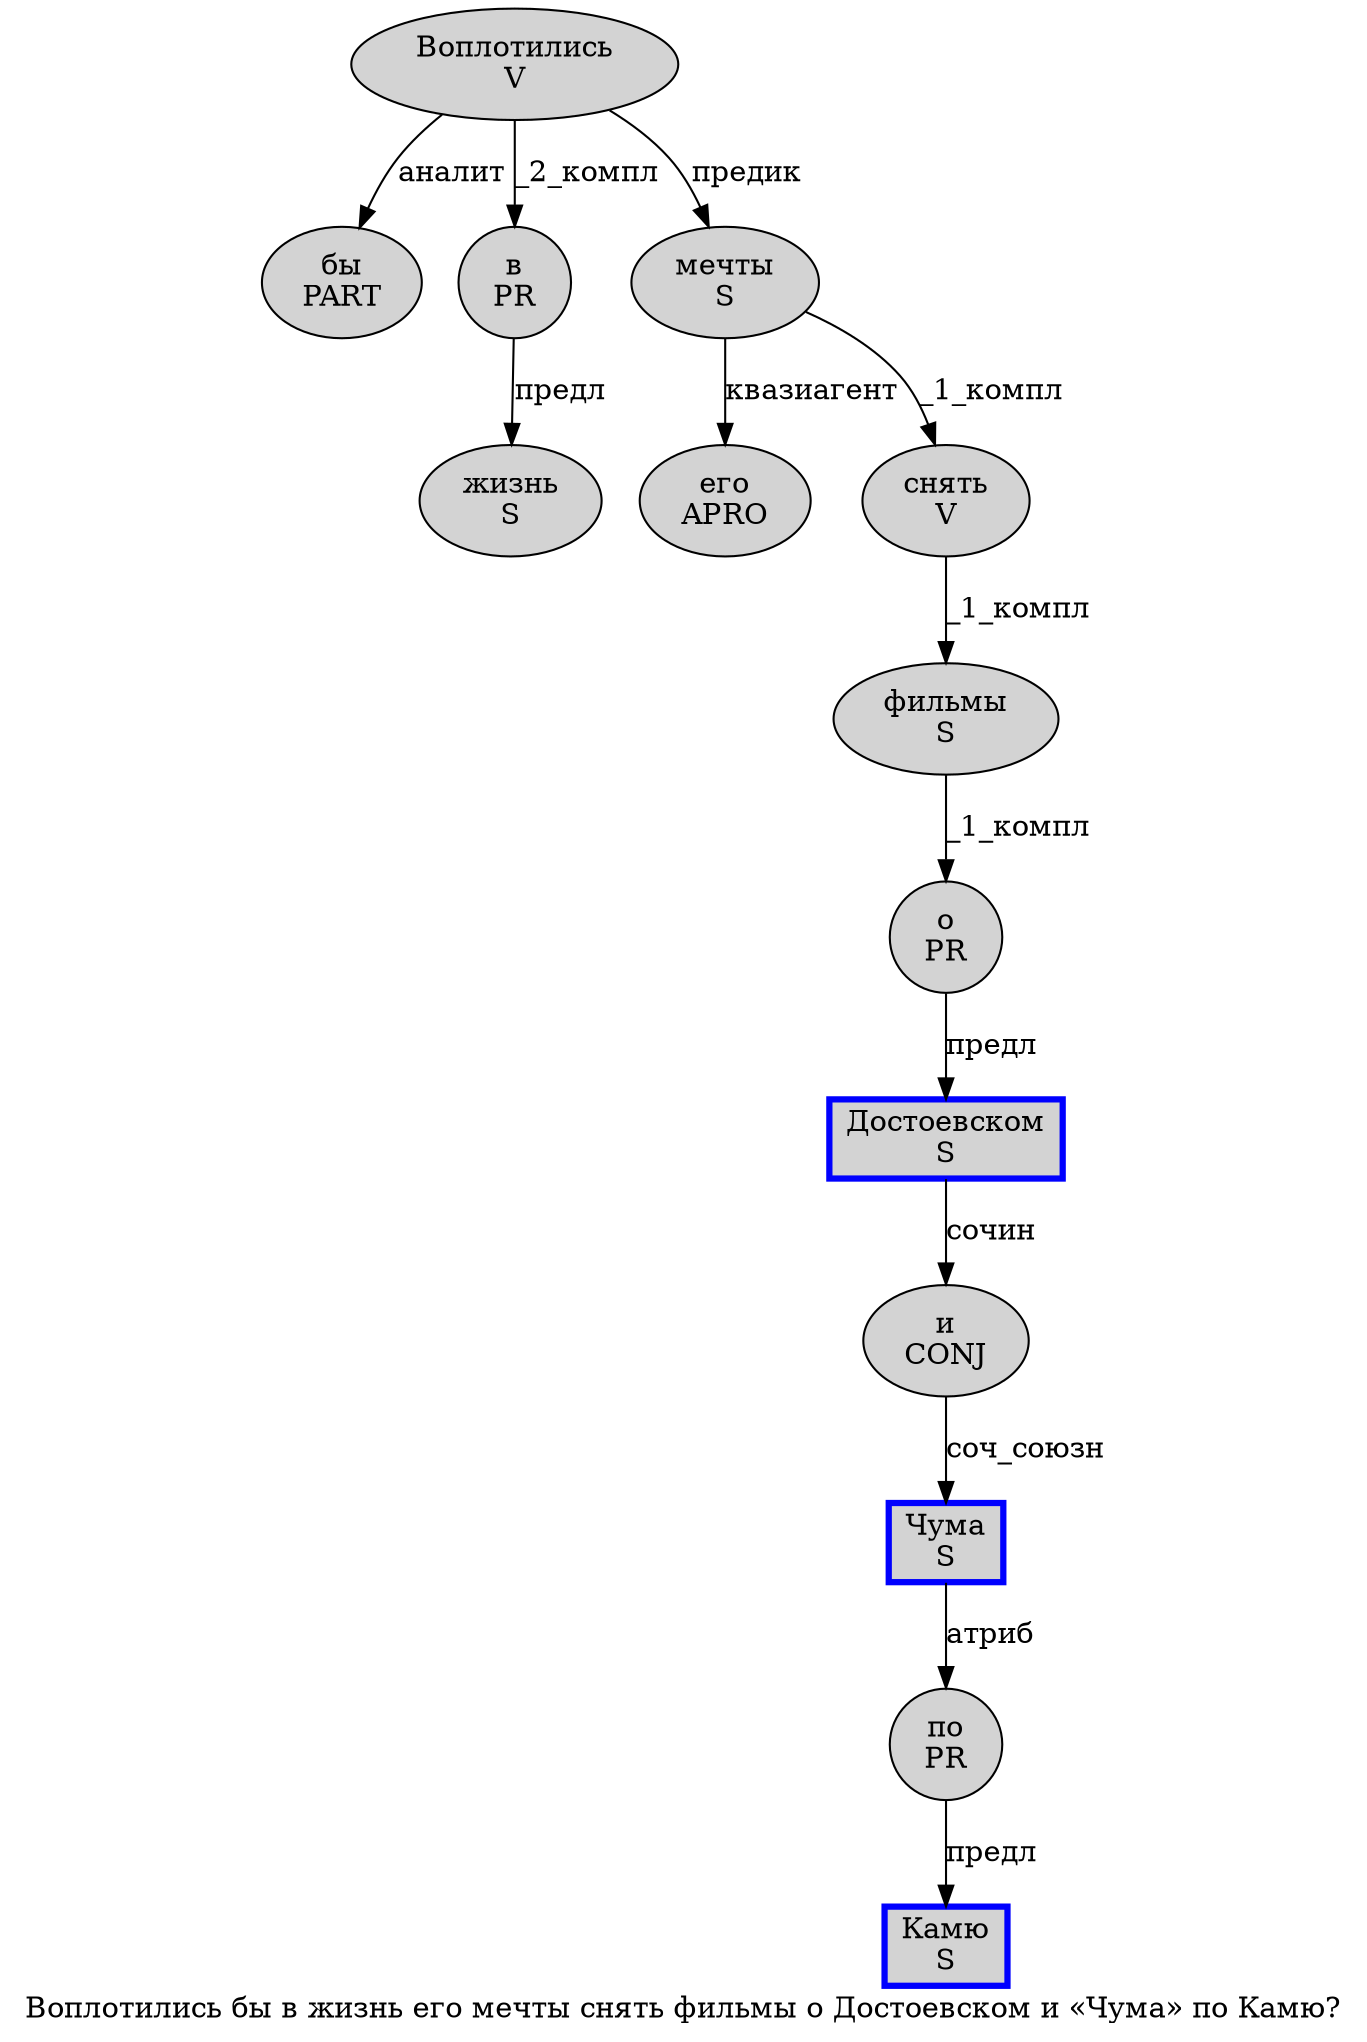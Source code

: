 digraph SENTENCE_2149 {
	graph [label="Воплотились бы в жизнь его мечты снять фильмы о Достоевском и «Чума» по Камю?"]
	node [style=filled]
		0 [label="Воплотились
V" color="" fillcolor=lightgray penwidth=1 shape=ellipse]
		1 [label="бы
PART" color="" fillcolor=lightgray penwidth=1 shape=ellipse]
		2 [label="в
PR" color="" fillcolor=lightgray penwidth=1 shape=ellipse]
		3 [label="жизнь
S" color="" fillcolor=lightgray penwidth=1 shape=ellipse]
		4 [label="его
APRO" color="" fillcolor=lightgray penwidth=1 shape=ellipse]
		5 [label="мечты
S" color="" fillcolor=lightgray penwidth=1 shape=ellipse]
		6 [label="снять
V" color="" fillcolor=lightgray penwidth=1 shape=ellipse]
		7 [label="фильмы
S" color="" fillcolor=lightgray penwidth=1 shape=ellipse]
		8 [label="о
PR" color="" fillcolor=lightgray penwidth=1 shape=ellipse]
		9 [label="Достоевском
S" color=blue fillcolor=lightgray penwidth=3 shape=box]
		10 [label="и
CONJ" color="" fillcolor=lightgray penwidth=1 shape=ellipse]
		12 [label="Чума
S" color=blue fillcolor=lightgray penwidth=3 shape=box]
		14 [label="по
PR" color="" fillcolor=lightgray penwidth=1 shape=ellipse]
		15 [label="Камю
S" color=blue fillcolor=lightgray penwidth=3 shape=box]
			8 -> 9 [label="предл"]
			5 -> 4 [label="квазиагент"]
			5 -> 6 [label="_1_компл"]
			0 -> 1 [label="аналит"]
			0 -> 2 [label="_2_компл"]
			0 -> 5 [label="предик"]
			10 -> 12 [label="соч_союзн"]
			14 -> 15 [label="предл"]
			6 -> 7 [label="_1_компл"]
			2 -> 3 [label="предл"]
			12 -> 14 [label="атриб"]
			7 -> 8 [label="_1_компл"]
			9 -> 10 [label="сочин"]
}